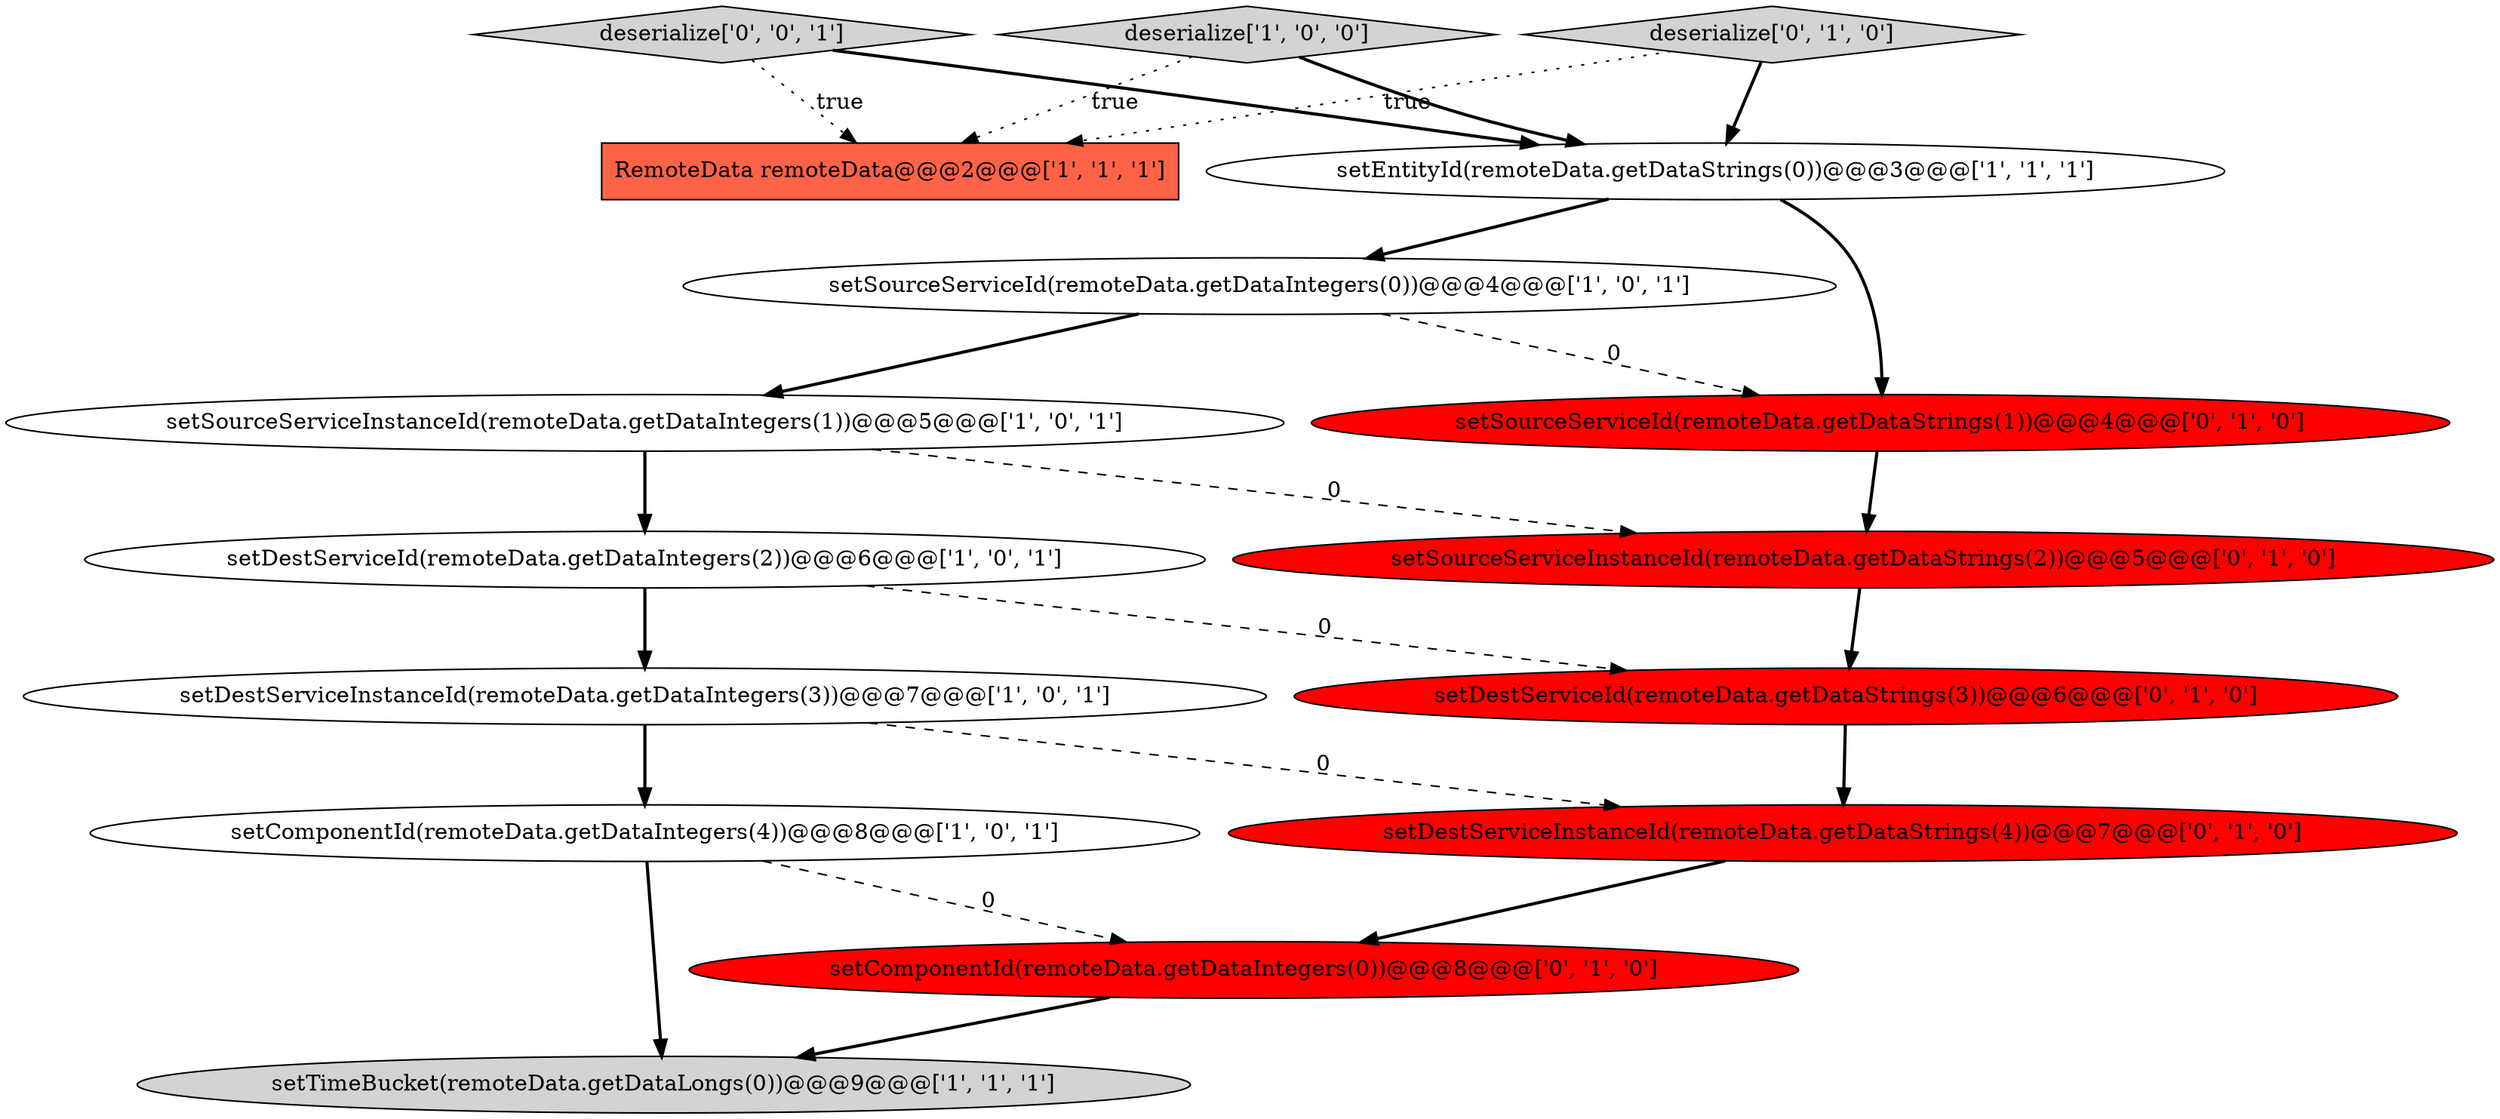 digraph {
11 [style = filled, label = "setSourceServiceId(remoteData.getDataStrings(1))@@@4@@@['0', '1', '0']", fillcolor = red, shape = ellipse image = "AAA1AAABBB2BBB"];
3 [style = filled, label = "setDestServiceInstanceId(remoteData.getDataIntegers(3))@@@7@@@['1', '0', '1']", fillcolor = white, shape = ellipse image = "AAA0AAABBB1BBB"];
0 [style = filled, label = "RemoteData remoteData@@@2@@@['1', '1', '1']", fillcolor = tomato, shape = box image = "AAA0AAABBB1BBB"];
5 [style = filled, label = "setComponentId(remoteData.getDataIntegers(4))@@@8@@@['1', '0', '1']", fillcolor = white, shape = ellipse image = "AAA0AAABBB1BBB"];
15 [style = filled, label = "deserialize['0', '0', '1']", fillcolor = lightgray, shape = diamond image = "AAA0AAABBB3BBB"];
7 [style = filled, label = "setTimeBucket(remoteData.getDataLongs(0))@@@9@@@['1', '1', '1']", fillcolor = lightgray, shape = ellipse image = "AAA0AAABBB1BBB"];
2 [style = filled, label = "setDestServiceId(remoteData.getDataIntegers(2))@@@6@@@['1', '0', '1']", fillcolor = white, shape = ellipse image = "AAA0AAABBB1BBB"];
10 [style = filled, label = "deserialize['0', '1', '0']", fillcolor = lightgray, shape = diamond image = "AAA0AAABBB2BBB"];
4 [style = filled, label = "setSourceServiceId(remoteData.getDataIntegers(0))@@@4@@@['1', '0', '1']", fillcolor = white, shape = ellipse image = "AAA0AAABBB1BBB"];
8 [style = filled, label = "deserialize['1', '0', '0']", fillcolor = lightgray, shape = diamond image = "AAA0AAABBB1BBB"];
12 [style = filled, label = "setComponentId(remoteData.getDataIntegers(0))@@@8@@@['0', '1', '0']", fillcolor = red, shape = ellipse image = "AAA1AAABBB2BBB"];
13 [style = filled, label = "setDestServiceId(remoteData.getDataStrings(3))@@@6@@@['0', '1', '0']", fillcolor = red, shape = ellipse image = "AAA1AAABBB2BBB"];
9 [style = filled, label = "setSourceServiceInstanceId(remoteData.getDataStrings(2))@@@5@@@['0', '1', '0']", fillcolor = red, shape = ellipse image = "AAA1AAABBB2BBB"];
14 [style = filled, label = "setDestServiceInstanceId(remoteData.getDataStrings(4))@@@7@@@['0', '1', '0']", fillcolor = red, shape = ellipse image = "AAA1AAABBB2BBB"];
1 [style = filled, label = "setEntityId(remoteData.getDataStrings(0))@@@3@@@['1', '1', '1']", fillcolor = white, shape = ellipse image = "AAA0AAABBB1BBB"];
6 [style = filled, label = "setSourceServiceInstanceId(remoteData.getDataIntegers(1))@@@5@@@['1', '0', '1']", fillcolor = white, shape = ellipse image = "AAA0AAABBB1BBB"];
1->4 [style = bold, label=""];
5->12 [style = dashed, label="0"];
4->6 [style = bold, label=""];
2->3 [style = bold, label=""];
6->9 [style = dashed, label="0"];
11->9 [style = bold, label=""];
15->0 [style = dotted, label="true"];
12->7 [style = bold, label=""];
1->11 [style = bold, label=""];
6->2 [style = bold, label=""];
8->1 [style = bold, label=""];
3->5 [style = bold, label=""];
2->13 [style = dashed, label="0"];
14->12 [style = bold, label=""];
5->7 [style = bold, label=""];
10->0 [style = dotted, label="true"];
8->0 [style = dotted, label="true"];
4->11 [style = dashed, label="0"];
3->14 [style = dashed, label="0"];
10->1 [style = bold, label=""];
13->14 [style = bold, label=""];
9->13 [style = bold, label=""];
15->1 [style = bold, label=""];
}
